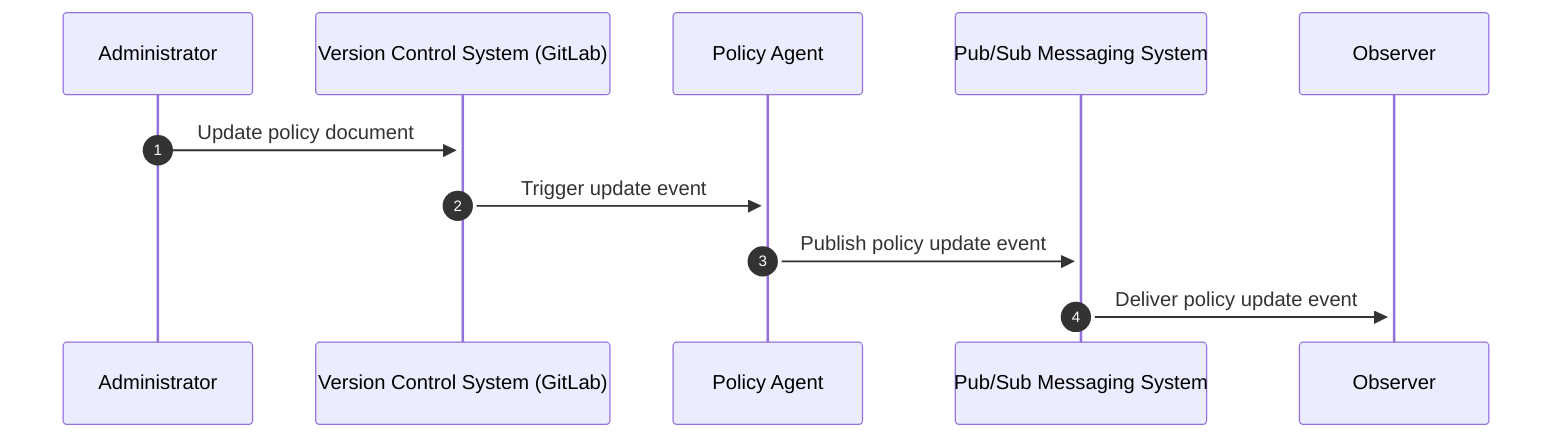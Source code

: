sequenceDiagram
    autonumber
    participant Admin as Administrator
    participant GitLab as Version Control System (GitLab)
    participant PolicyAgent as Policy Agent
    participant PubSub as Pub/Sub Messaging System
    participant Observer

    Admin->>+GitLab: Update policy document
    GitLab->>+PolicyAgent: Trigger update event
    PolicyAgent->>+PubSub: Publish policy update event
    PubSub->>+Observer: Deliver policy update event